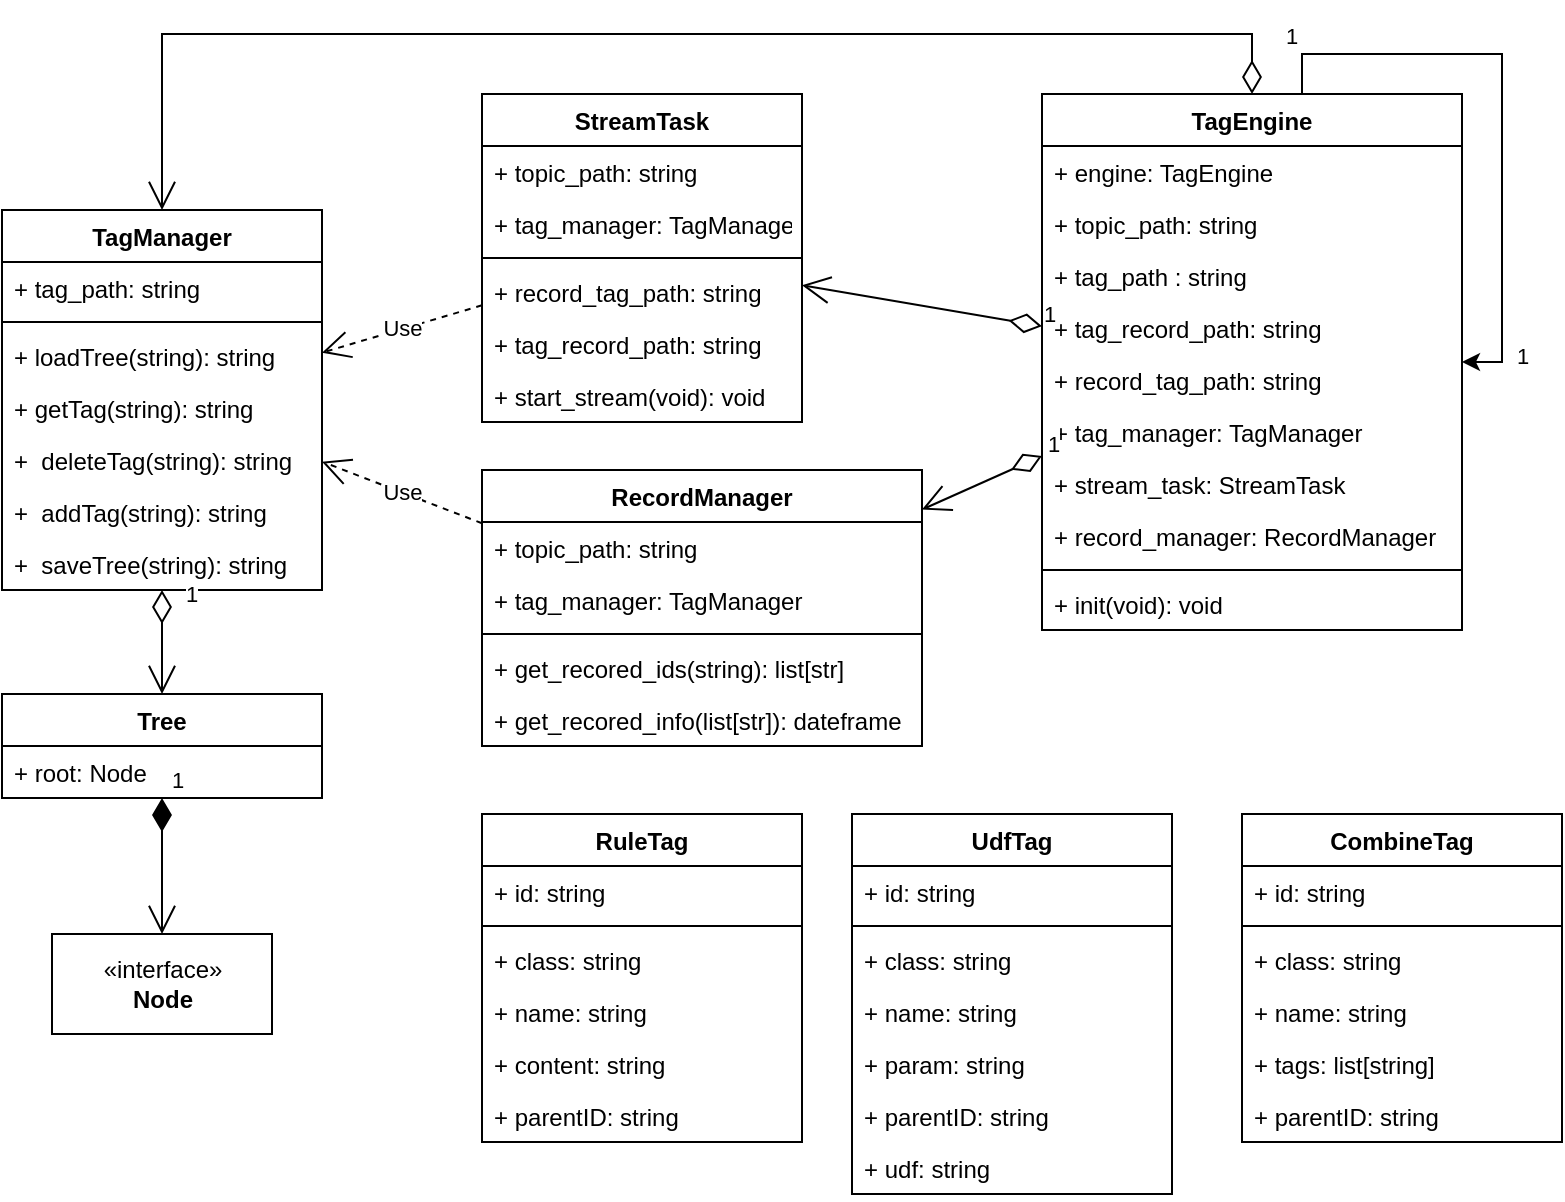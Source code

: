 <mxfile version="17.1.2" type="github">
  <diagram id="ZkYk6UkAZNWi1LQtYEdM" name="第 1 页">
    <mxGraphModel dx="1963" dy="566" grid="1" gridSize="10" guides="1" tooltips="1" connect="1" arrows="1" fold="1" page="1" pageScale="1" pageWidth="850" pageHeight="1100" math="0" shadow="0">
      <root>
        <mxCell id="0" />
        <mxCell id="1" parent="0" />
        <mxCell id="mRMPYlmIEId2TNG7NqqZ-5" value="TagManager" style="swimlane;fontStyle=1;align=center;verticalAlign=top;childLayout=stackLayout;horizontal=1;startSize=26;horizontalStack=0;resizeParent=1;resizeParentMax=0;resizeLast=0;collapsible=1;marginBottom=0;" vertex="1" parent="1">
          <mxGeometry x="-170" y="168" width="160" height="190" as="geometry" />
        </mxCell>
        <mxCell id="mRMPYlmIEId2TNG7NqqZ-6" value="+ tag_path: string" style="text;strokeColor=none;fillColor=none;align=left;verticalAlign=top;spacingLeft=4;spacingRight=4;overflow=hidden;rotatable=0;points=[[0,0.5],[1,0.5]];portConstraint=eastwest;" vertex="1" parent="mRMPYlmIEId2TNG7NqqZ-5">
          <mxGeometry y="26" width="160" height="26" as="geometry" />
        </mxCell>
        <mxCell id="mRMPYlmIEId2TNG7NqqZ-7" value="" style="line;strokeWidth=1;fillColor=none;align=left;verticalAlign=middle;spacingTop=-1;spacingLeft=3;spacingRight=3;rotatable=0;labelPosition=right;points=[];portConstraint=eastwest;" vertex="1" parent="mRMPYlmIEId2TNG7NqqZ-5">
          <mxGeometry y="52" width="160" height="8" as="geometry" />
        </mxCell>
        <mxCell id="mRMPYlmIEId2TNG7NqqZ-8" value="+ loadTree(string): string" style="text;strokeColor=none;fillColor=none;align=left;verticalAlign=top;spacingLeft=4;spacingRight=4;overflow=hidden;rotatable=0;points=[[0,0.5],[1,0.5]];portConstraint=eastwest;" vertex="1" parent="mRMPYlmIEId2TNG7NqqZ-5">
          <mxGeometry y="60" width="160" height="26" as="geometry" />
        </mxCell>
        <mxCell id="mRMPYlmIEId2TNG7NqqZ-59" value="+ getTag(string): string" style="text;strokeColor=none;fillColor=none;align=left;verticalAlign=top;spacingLeft=4;spacingRight=4;overflow=hidden;rotatable=0;points=[[0,0.5],[1,0.5]];portConstraint=eastwest;" vertex="1" parent="mRMPYlmIEId2TNG7NqqZ-5">
          <mxGeometry y="86" width="160" height="26" as="geometry" />
        </mxCell>
        <mxCell id="mRMPYlmIEId2TNG7NqqZ-60" value="+  deleteTag(string): string" style="text;strokeColor=none;fillColor=none;align=left;verticalAlign=top;spacingLeft=4;spacingRight=4;overflow=hidden;rotatable=0;points=[[0,0.5],[1,0.5]];portConstraint=eastwest;" vertex="1" parent="mRMPYlmIEId2TNG7NqqZ-5">
          <mxGeometry y="112" width="160" height="26" as="geometry" />
        </mxCell>
        <mxCell id="mRMPYlmIEId2TNG7NqqZ-61" value="+  addTag(string): string" style="text;strokeColor=none;fillColor=none;align=left;verticalAlign=top;spacingLeft=4;spacingRight=4;overflow=hidden;rotatable=0;points=[[0,0.5],[1,0.5]];portConstraint=eastwest;" vertex="1" parent="mRMPYlmIEId2TNG7NqqZ-5">
          <mxGeometry y="138" width="160" height="26" as="geometry" />
        </mxCell>
        <mxCell id="mRMPYlmIEId2TNG7NqqZ-62" value="+  saveTree(string): string" style="text;strokeColor=none;fillColor=none;align=left;verticalAlign=top;spacingLeft=4;spacingRight=4;overflow=hidden;rotatable=0;points=[[0,0.5],[1,0.5]];portConstraint=eastwest;" vertex="1" parent="mRMPYlmIEId2TNG7NqqZ-5">
          <mxGeometry y="164" width="160" height="26" as="geometry" />
        </mxCell>
        <mxCell id="mRMPYlmIEId2TNG7NqqZ-9" value="TagEngine" style="swimlane;fontStyle=1;align=center;verticalAlign=top;childLayout=stackLayout;horizontal=1;startSize=26;horizontalStack=0;resizeParent=1;resizeParentMax=0;resizeLast=0;collapsible=1;marginBottom=0;" vertex="1" parent="1">
          <mxGeometry x="350" y="110" width="210" height="268" as="geometry" />
        </mxCell>
        <mxCell id="mRMPYlmIEId2TNG7NqqZ-10" value="+ engine: TagEngine" style="text;strokeColor=none;fillColor=none;align=left;verticalAlign=top;spacingLeft=4;spacingRight=4;overflow=hidden;rotatable=0;points=[[0,0.5],[1,0.5]];portConstraint=eastwest;" vertex="1" parent="mRMPYlmIEId2TNG7NqqZ-9">
          <mxGeometry y="26" width="210" height="26" as="geometry" />
        </mxCell>
        <mxCell id="mRMPYlmIEId2TNG7NqqZ-12" value="+ topic_path: string" style="text;strokeColor=none;fillColor=none;align=left;verticalAlign=top;spacingLeft=4;spacingRight=4;overflow=hidden;rotatable=0;points=[[0,0.5],[1,0.5]];portConstraint=eastwest;" vertex="1" parent="mRMPYlmIEId2TNG7NqqZ-9">
          <mxGeometry y="52" width="210" height="26" as="geometry" />
        </mxCell>
        <mxCell id="mRMPYlmIEId2TNG7NqqZ-40" value="+ tag_path : string" style="text;strokeColor=none;fillColor=none;align=left;verticalAlign=top;spacingLeft=4;spacingRight=4;overflow=hidden;rotatable=0;points=[[0,0.5],[1,0.5]];portConstraint=eastwest;" vertex="1" parent="mRMPYlmIEId2TNG7NqqZ-9">
          <mxGeometry y="78" width="210" height="26" as="geometry" />
        </mxCell>
        <mxCell id="mRMPYlmIEId2TNG7NqqZ-41" value="+ tag_record_path: string" style="text;strokeColor=none;fillColor=none;align=left;verticalAlign=top;spacingLeft=4;spacingRight=4;overflow=hidden;rotatable=0;points=[[0,0.5],[1,0.5]];portConstraint=eastwest;" vertex="1" parent="mRMPYlmIEId2TNG7NqqZ-9">
          <mxGeometry y="104" width="210" height="26" as="geometry" />
        </mxCell>
        <mxCell id="mRMPYlmIEId2TNG7NqqZ-42" value="+ record_tag_path: string" style="text;strokeColor=none;fillColor=none;align=left;verticalAlign=top;spacingLeft=4;spacingRight=4;overflow=hidden;rotatable=0;points=[[0,0.5],[1,0.5]];portConstraint=eastwest;" vertex="1" parent="mRMPYlmIEId2TNG7NqqZ-9">
          <mxGeometry y="130" width="210" height="26" as="geometry" />
        </mxCell>
        <mxCell id="mRMPYlmIEId2TNG7NqqZ-67" value="+ tag_manager: TagManager" style="text;strokeColor=none;fillColor=none;align=left;verticalAlign=top;spacingLeft=4;spacingRight=4;overflow=hidden;rotatable=0;points=[[0,0.5],[1,0.5]];portConstraint=eastwest;" vertex="1" parent="mRMPYlmIEId2TNG7NqqZ-9">
          <mxGeometry y="156" width="210" height="26" as="geometry" />
        </mxCell>
        <mxCell id="mRMPYlmIEId2TNG7NqqZ-68" value="+ stream_task: StreamTask" style="text;strokeColor=none;fillColor=none;align=left;verticalAlign=top;spacingLeft=4;spacingRight=4;overflow=hidden;rotatable=0;points=[[0,0.5],[1,0.5]];portConstraint=eastwest;" vertex="1" parent="mRMPYlmIEId2TNG7NqqZ-9">
          <mxGeometry y="182" width="210" height="26" as="geometry" />
        </mxCell>
        <mxCell id="mRMPYlmIEId2TNG7NqqZ-69" value="+ record_manager: RecordManager" style="text;strokeColor=none;fillColor=none;align=left;verticalAlign=top;spacingLeft=4;spacingRight=4;overflow=hidden;rotatable=0;points=[[0,0.5],[1,0.5]];portConstraint=eastwest;" vertex="1" parent="mRMPYlmIEId2TNG7NqqZ-9">
          <mxGeometry y="208" width="210" height="26" as="geometry" />
        </mxCell>
        <mxCell id="mRMPYlmIEId2TNG7NqqZ-11" value="" style="line;strokeWidth=1;fillColor=none;align=left;verticalAlign=middle;spacingTop=-1;spacingLeft=3;spacingRight=3;rotatable=0;labelPosition=right;points=[];portConstraint=eastwest;" vertex="1" parent="mRMPYlmIEId2TNG7NqqZ-9">
          <mxGeometry y="234" width="210" height="8" as="geometry" />
        </mxCell>
        <mxCell id="mRMPYlmIEId2TNG7NqqZ-70" value="+ init(void): void" style="text;strokeColor=none;fillColor=none;align=left;verticalAlign=top;spacingLeft=4;spacingRight=4;overflow=hidden;rotatable=0;points=[[0,0.5],[1,0.5]];portConstraint=eastwest;" vertex="1" parent="mRMPYlmIEId2TNG7NqqZ-9">
          <mxGeometry y="242" width="210" height="26" as="geometry" />
        </mxCell>
        <mxCell id="mRMPYlmIEId2TNG7NqqZ-13" value="RuleTag" style="swimlane;fontStyle=1;align=center;verticalAlign=top;childLayout=stackLayout;horizontal=1;startSize=26;horizontalStack=0;resizeParent=1;resizeParentMax=0;resizeLast=0;collapsible=1;marginBottom=0;" vertex="1" parent="1">
          <mxGeometry x="70" y="470" width="160" height="164" as="geometry" />
        </mxCell>
        <mxCell id="mRMPYlmIEId2TNG7NqqZ-14" value="+ id: string" style="text;strokeColor=none;fillColor=none;align=left;verticalAlign=top;spacingLeft=4;spacingRight=4;overflow=hidden;rotatable=0;points=[[0,0.5],[1,0.5]];portConstraint=eastwest;" vertex="1" parent="mRMPYlmIEId2TNG7NqqZ-13">
          <mxGeometry y="26" width="160" height="26" as="geometry" />
        </mxCell>
        <mxCell id="mRMPYlmIEId2TNG7NqqZ-15" value="" style="line;strokeWidth=1;fillColor=none;align=left;verticalAlign=middle;spacingTop=-1;spacingLeft=3;spacingRight=3;rotatable=0;labelPosition=right;points=[];portConstraint=eastwest;" vertex="1" parent="mRMPYlmIEId2TNG7NqqZ-13">
          <mxGeometry y="52" width="160" height="8" as="geometry" />
        </mxCell>
        <mxCell id="mRMPYlmIEId2TNG7NqqZ-16" value="+ class: string" style="text;strokeColor=none;fillColor=none;align=left;verticalAlign=top;spacingLeft=4;spacingRight=4;overflow=hidden;rotatable=0;points=[[0,0.5],[1,0.5]];portConstraint=eastwest;" vertex="1" parent="mRMPYlmIEId2TNG7NqqZ-13">
          <mxGeometry y="60" width="160" height="26" as="geometry" />
        </mxCell>
        <mxCell id="mRMPYlmIEId2TNG7NqqZ-71" value="+ name: string" style="text;strokeColor=none;fillColor=none;align=left;verticalAlign=top;spacingLeft=4;spacingRight=4;overflow=hidden;rotatable=0;points=[[0,0.5],[1,0.5]];portConstraint=eastwest;" vertex="1" parent="mRMPYlmIEId2TNG7NqqZ-13">
          <mxGeometry y="86" width="160" height="26" as="geometry" />
        </mxCell>
        <mxCell id="mRMPYlmIEId2TNG7NqqZ-72" value="+ content: string" style="text;strokeColor=none;fillColor=none;align=left;verticalAlign=top;spacingLeft=4;spacingRight=4;overflow=hidden;rotatable=0;points=[[0,0.5],[1,0.5]];portConstraint=eastwest;" vertex="1" parent="mRMPYlmIEId2TNG7NqqZ-13">
          <mxGeometry y="112" width="160" height="26" as="geometry" />
        </mxCell>
        <mxCell id="mRMPYlmIEId2TNG7NqqZ-73" value="+ parentID: string" style="text;strokeColor=none;fillColor=none;align=left;verticalAlign=top;spacingLeft=4;spacingRight=4;overflow=hidden;rotatable=0;points=[[0,0.5],[1,0.5]];portConstraint=eastwest;" vertex="1" parent="mRMPYlmIEId2TNG7NqqZ-13">
          <mxGeometry y="138" width="160" height="26" as="geometry" />
        </mxCell>
        <mxCell id="mRMPYlmIEId2TNG7NqqZ-25" value="StreamTask" style="swimlane;fontStyle=1;align=center;verticalAlign=top;childLayout=stackLayout;horizontal=1;startSize=26;horizontalStack=0;resizeParent=1;resizeParentMax=0;resizeLast=0;collapsible=1;marginBottom=0;" vertex="1" parent="1">
          <mxGeometry x="70" y="110" width="160" height="164" as="geometry" />
        </mxCell>
        <mxCell id="mRMPYlmIEId2TNG7NqqZ-26" value="+ topic_path: string" style="text;strokeColor=none;fillColor=none;align=left;verticalAlign=top;spacingLeft=4;spacingRight=4;overflow=hidden;rotatable=0;points=[[0,0.5],[1,0.5]];portConstraint=eastwest;" vertex="1" parent="mRMPYlmIEId2TNG7NqqZ-25">
          <mxGeometry y="26" width="160" height="26" as="geometry" />
        </mxCell>
        <mxCell id="mRMPYlmIEId2TNG7NqqZ-95" value="+ tag_manager: TagManager" style="text;strokeColor=none;fillColor=none;align=left;verticalAlign=top;spacingLeft=4;spacingRight=4;overflow=hidden;rotatable=0;points=[[0,0.5],[1,0.5]];portConstraint=eastwest;" vertex="1" parent="mRMPYlmIEId2TNG7NqqZ-25">
          <mxGeometry y="52" width="160" height="26" as="geometry" />
        </mxCell>
        <mxCell id="mRMPYlmIEId2TNG7NqqZ-27" value="" style="line;strokeWidth=1;fillColor=none;align=left;verticalAlign=middle;spacingTop=-1;spacingLeft=3;spacingRight=3;rotatable=0;labelPosition=right;points=[];portConstraint=eastwest;" vertex="1" parent="mRMPYlmIEId2TNG7NqqZ-25">
          <mxGeometry y="78" width="160" height="8" as="geometry" />
        </mxCell>
        <mxCell id="mRMPYlmIEId2TNG7NqqZ-28" value="+ record_tag_path: string" style="text;strokeColor=none;fillColor=none;align=left;verticalAlign=top;spacingLeft=4;spacingRight=4;overflow=hidden;rotatable=0;points=[[0,0.5],[1,0.5]];portConstraint=eastwest;" vertex="1" parent="mRMPYlmIEId2TNG7NqqZ-25">
          <mxGeometry y="86" width="160" height="26" as="geometry" />
        </mxCell>
        <mxCell id="mRMPYlmIEId2TNG7NqqZ-91" value="+ tag_record_path: string" style="text;strokeColor=none;fillColor=none;align=left;verticalAlign=top;spacingLeft=4;spacingRight=4;overflow=hidden;rotatable=0;points=[[0,0.5],[1,0.5]];portConstraint=eastwest;" vertex="1" parent="mRMPYlmIEId2TNG7NqqZ-25">
          <mxGeometry y="112" width="160" height="26" as="geometry" />
        </mxCell>
        <mxCell id="mRMPYlmIEId2TNG7NqqZ-92" value="+ start_stream(void): void" style="text;strokeColor=none;fillColor=none;align=left;verticalAlign=top;spacingLeft=4;spacingRight=4;overflow=hidden;rotatable=0;points=[[0,0.5],[1,0.5]];portConstraint=eastwest;" vertex="1" parent="mRMPYlmIEId2TNG7NqqZ-25">
          <mxGeometry y="138" width="160" height="26" as="geometry" />
        </mxCell>
        <mxCell id="mRMPYlmIEId2TNG7NqqZ-29" value="RecordManager" style="swimlane;fontStyle=1;align=center;verticalAlign=top;childLayout=stackLayout;horizontal=1;startSize=26;horizontalStack=0;resizeParent=1;resizeParentMax=0;resizeLast=0;collapsible=1;marginBottom=0;" vertex="1" parent="1">
          <mxGeometry x="70" y="298" width="220" height="138" as="geometry" />
        </mxCell>
        <mxCell id="mRMPYlmIEId2TNG7NqqZ-30" value="+ topic_path: string" style="text;strokeColor=none;fillColor=none;align=left;verticalAlign=top;spacingLeft=4;spacingRight=4;overflow=hidden;rotatable=0;points=[[0,0.5],[1,0.5]];portConstraint=eastwest;" vertex="1" parent="mRMPYlmIEId2TNG7NqqZ-29">
          <mxGeometry y="26" width="220" height="26" as="geometry" />
        </mxCell>
        <mxCell id="mRMPYlmIEId2TNG7NqqZ-96" value="+ tag_manager: TagManager" style="text;strokeColor=none;fillColor=none;align=left;verticalAlign=top;spacingLeft=4;spacingRight=4;overflow=hidden;rotatable=0;points=[[0,0.5],[1,0.5]];portConstraint=eastwest;" vertex="1" parent="mRMPYlmIEId2TNG7NqqZ-29">
          <mxGeometry y="52" width="220" height="26" as="geometry" />
        </mxCell>
        <mxCell id="mRMPYlmIEId2TNG7NqqZ-31" value="" style="line;strokeWidth=1;fillColor=none;align=left;verticalAlign=middle;spacingTop=-1;spacingLeft=3;spacingRight=3;rotatable=0;labelPosition=right;points=[];portConstraint=eastwest;" vertex="1" parent="mRMPYlmIEId2TNG7NqqZ-29">
          <mxGeometry y="78" width="220" height="8" as="geometry" />
        </mxCell>
        <mxCell id="mRMPYlmIEId2TNG7NqqZ-32" value="+ get_recored_ids(string): list[str]" style="text;strokeColor=none;fillColor=none;align=left;verticalAlign=top;spacingLeft=4;spacingRight=4;overflow=hidden;rotatable=0;points=[[0,0.5],[1,0.5]];portConstraint=eastwest;" vertex="1" parent="mRMPYlmIEId2TNG7NqqZ-29">
          <mxGeometry y="86" width="220" height="26" as="geometry" />
        </mxCell>
        <mxCell id="mRMPYlmIEId2TNG7NqqZ-93" value="+ get_recored_info(list[str]): dateframe" style="text;strokeColor=none;fillColor=none;align=left;verticalAlign=top;spacingLeft=4;spacingRight=4;overflow=hidden;rotatable=0;points=[[0,0.5],[1,0.5]];portConstraint=eastwest;" vertex="1" parent="mRMPYlmIEId2TNG7NqqZ-29">
          <mxGeometry y="112" width="220" height="26" as="geometry" />
        </mxCell>
        <mxCell id="mRMPYlmIEId2TNG7NqqZ-48" value="Tree" style="swimlane;fontStyle=1;align=center;verticalAlign=top;childLayout=stackLayout;horizontal=1;startSize=26;horizontalStack=0;resizeParent=1;resizeParentMax=0;resizeLast=0;collapsible=1;marginBottom=0;" vertex="1" parent="1">
          <mxGeometry x="-170" y="410" width="160" height="52" as="geometry" />
        </mxCell>
        <mxCell id="mRMPYlmIEId2TNG7NqqZ-49" value="+ root: Node" style="text;strokeColor=none;fillColor=none;align=left;verticalAlign=top;spacingLeft=4;spacingRight=4;overflow=hidden;rotatable=0;points=[[0,0.5],[1,0.5]];portConstraint=eastwest;" vertex="1" parent="mRMPYlmIEId2TNG7NqqZ-48">
          <mxGeometry y="26" width="160" height="26" as="geometry" />
        </mxCell>
        <mxCell id="mRMPYlmIEId2TNG7NqqZ-53" value="«interface»&lt;br&gt;&lt;b&gt;Node&lt;/b&gt;" style="html=1;" vertex="1" parent="1">
          <mxGeometry x="-145" y="530" width="110" height="50" as="geometry" />
        </mxCell>
        <mxCell id="mRMPYlmIEId2TNG7NqqZ-63" value="1" style="endArrow=open;html=1;endSize=12;startArrow=diamondThin;startSize=14;startFill=0;edgeStyle=orthogonalEdgeStyle;align=left;verticalAlign=bottom;rounded=0;" edge="1" parent="1" source="mRMPYlmIEId2TNG7NqqZ-5" target="mRMPYlmIEId2TNG7NqqZ-48">
          <mxGeometry x="-0.6" y="10" relative="1" as="geometry">
            <mxPoint x="-70" y="500" as="sourcePoint" />
            <mxPoint x="90" y="500" as="targetPoint" />
            <mxPoint as="offset" />
          </mxGeometry>
        </mxCell>
        <mxCell id="mRMPYlmIEId2TNG7NqqZ-64" value="1" style="endArrow=open;html=1;endSize=12;startArrow=diamondThin;startSize=14;startFill=1;edgeStyle=orthogonalEdgeStyle;align=left;verticalAlign=bottom;rounded=0;" edge="1" parent="1" source="mRMPYlmIEId2TNG7NqqZ-48" target="mRMPYlmIEId2TNG7NqqZ-53">
          <mxGeometry x="-1" y="3" relative="1" as="geometry">
            <mxPoint x="-100" y="371" as="sourcePoint" />
            <mxPoint x="60" y="371" as="targetPoint" />
          </mxGeometry>
        </mxCell>
        <mxCell id="mRMPYlmIEId2TNG7NqqZ-75" value="UdfTag" style="swimlane;fontStyle=1;align=center;verticalAlign=top;childLayout=stackLayout;horizontal=1;startSize=26;horizontalStack=0;resizeParent=1;resizeParentMax=0;resizeLast=0;collapsible=1;marginBottom=0;" vertex="1" parent="1">
          <mxGeometry x="255" y="470" width="160" height="190" as="geometry" />
        </mxCell>
        <mxCell id="mRMPYlmIEId2TNG7NqqZ-76" value="+ id: string" style="text;strokeColor=none;fillColor=none;align=left;verticalAlign=top;spacingLeft=4;spacingRight=4;overflow=hidden;rotatable=0;points=[[0,0.5],[1,0.5]];portConstraint=eastwest;" vertex="1" parent="mRMPYlmIEId2TNG7NqqZ-75">
          <mxGeometry y="26" width="160" height="26" as="geometry" />
        </mxCell>
        <mxCell id="mRMPYlmIEId2TNG7NqqZ-77" value="" style="line;strokeWidth=1;fillColor=none;align=left;verticalAlign=middle;spacingTop=-1;spacingLeft=3;spacingRight=3;rotatable=0;labelPosition=right;points=[];portConstraint=eastwest;" vertex="1" parent="mRMPYlmIEId2TNG7NqqZ-75">
          <mxGeometry y="52" width="160" height="8" as="geometry" />
        </mxCell>
        <mxCell id="mRMPYlmIEId2TNG7NqqZ-78" value="+ class: string" style="text;strokeColor=none;fillColor=none;align=left;verticalAlign=top;spacingLeft=4;spacingRight=4;overflow=hidden;rotatable=0;points=[[0,0.5],[1,0.5]];portConstraint=eastwest;" vertex="1" parent="mRMPYlmIEId2TNG7NqqZ-75">
          <mxGeometry y="60" width="160" height="26" as="geometry" />
        </mxCell>
        <mxCell id="mRMPYlmIEId2TNG7NqqZ-79" value="+ name: string" style="text;strokeColor=none;fillColor=none;align=left;verticalAlign=top;spacingLeft=4;spacingRight=4;overflow=hidden;rotatable=0;points=[[0,0.5],[1,0.5]];portConstraint=eastwest;" vertex="1" parent="mRMPYlmIEId2TNG7NqqZ-75">
          <mxGeometry y="86" width="160" height="26" as="geometry" />
        </mxCell>
        <mxCell id="mRMPYlmIEId2TNG7NqqZ-80" value="+ param: string" style="text;strokeColor=none;fillColor=none;align=left;verticalAlign=top;spacingLeft=4;spacingRight=4;overflow=hidden;rotatable=0;points=[[0,0.5],[1,0.5]];portConstraint=eastwest;" vertex="1" parent="mRMPYlmIEId2TNG7NqqZ-75">
          <mxGeometry y="112" width="160" height="26" as="geometry" />
        </mxCell>
        <mxCell id="mRMPYlmIEId2TNG7NqqZ-81" value="+ parentID: string" style="text;strokeColor=none;fillColor=none;align=left;verticalAlign=top;spacingLeft=4;spacingRight=4;overflow=hidden;rotatable=0;points=[[0,0.5],[1,0.5]];portConstraint=eastwest;" vertex="1" parent="mRMPYlmIEId2TNG7NqqZ-75">
          <mxGeometry y="138" width="160" height="26" as="geometry" />
        </mxCell>
        <mxCell id="mRMPYlmIEId2TNG7NqqZ-90" value="+ udf: string" style="text;strokeColor=none;fillColor=none;align=left;verticalAlign=top;spacingLeft=4;spacingRight=4;overflow=hidden;rotatable=0;points=[[0,0.5],[1,0.5]];portConstraint=eastwest;" vertex="1" parent="mRMPYlmIEId2TNG7NqqZ-75">
          <mxGeometry y="164" width="160" height="26" as="geometry" />
        </mxCell>
        <mxCell id="mRMPYlmIEId2TNG7NqqZ-83" value="CombineTag" style="swimlane;fontStyle=1;align=center;verticalAlign=top;childLayout=stackLayout;horizontal=1;startSize=26;horizontalStack=0;resizeParent=1;resizeParentMax=0;resizeLast=0;collapsible=1;marginBottom=0;" vertex="1" parent="1">
          <mxGeometry x="450" y="470" width="160" height="164" as="geometry" />
        </mxCell>
        <mxCell id="mRMPYlmIEId2TNG7NqqZ-84" value="+ id: string" style="text;strokeColor=none;fillColor=none;align=left;verticalAlign=top;spacingLeft=4;spacingRight=4;overflow=hidden;rotatable=0;points=[[0,0.5],[1,0.5]];portConstraint=eastwest;" vertex="1" parent="mRMPYlmIEId2TNG7NqqZ-83">
          <mxGeometry y="26" width="160" height="26" as="geometry" />
        </mxCell>
        <mxCell id="mRMPYlmIEId2TNG7NqqZ-85" value="" style="line;strokeWidth=1;fillColor=none;align=left;verticalAlign=middle;spacingTop=-1;spacingLeft=3;spacingRight=3;rotatable=0;labelPosition=right;points=[];portConstraint=eastwest;" vertex="1" parent="mRMPYlmIEId2TNG7NqqZ-83">
          <mxGeometry y="52" width="160" height="8" as="geometry" />
        </mxCell>
        <mxCell id="mRMPYlmIEId2TNG7NqqZ-86" value="+ class: string" style="text;strokeColor=none;fillColor=none;align=left;verticalAlign=top;spacingLeft=4;spacingRight=4;overflow=hidden;rotatable=0;points=[[0,0.5],[1,0.5]];portConstraint=eastwest;" vertex="1" parent="mRMPYlmIEId2TNG7NqqZ-83">
          <mxGeometry y="60" width="160" height="26" as="geometry" />
        </mxCell>
        <mxCell id="mRMPYlmIEId2TNG7NqqZ-87" value="+ name: string" style="text;strokeColor=none;fillColor=none;align=left;verticalAlign=top;spacingLeft=4;spacingRight=4;overflow=hidden;rotatable=0;points=[[0,0.5],[1,0.5]];portConstraint=eastwest;" vertex="1" parent="mRMPYlmIEId2TNG7NqqZ-83">
          <mxGeometry y="86" width="160" height="26" as="geometry" />
        </mxCell>
        <mxCell id="mRMPYlmIEId2TNG7NqqZ-88" value="+ tags: list[string]" style="text;strokeColor=none;fillColor=none;align=left;verticalAlign=top;spacingLeft=4;spacingRight=4;overflow=hidden;rotatable=0;points=[[0,0.5],[1,0.5]];portConstraint=eastwest;" vertex="1" parent="mRMPYlmIEId2TNG7NqqZ-83">
          <mxGeometry y="112" width="160" height="26" as="geometry" />
        </mxCell>
        <mxCell id="mRMPYlmIEId2TNG7NqqZ-89" value="+ parentID: string" style="text;strokeColor=none;fillColor=none;align=left;verticalAlign=top;spacingLeft=4;spacingRight=4;overflow=hidden;rotatable=0;points=[[0,0.5],[1,0.5]];portConstraint=eastwest;" vertex="1" parent="mRMPYlmIEId2TNG7NqqZ-83">
          <mxGeometry y="138" width="160" height="26" as="geometry" />
        </mxCell>
        <mxCell id="mRMPYlmIEId2TNG7NqqZ-97" value="Use" style="endArrow=open;endSize=12;dashed=1;html=1;rounded=0;" edge="1" parent="1" source="mRMPYlmIEId2TNG7NqqZ-25" target="mRMPYlmIEId2TNG7NqqZ-5">
          <mxGeometry width="160" relative="1" as="geometry">
            <mxPoint x="250" y="280" as="sourcePoint" />
            <mxPoint x="410" y="280" as="targetPoint" />
          </mxGeometry>
        </mxCell>
        <mxCell id="mRMPYlmIEId2TNG7NqqZ-98" value="Use" style="endArrow=open;endSize=12;dashed=1;html=1;rounded=0;" edge="1" parent="1" source="mRMPYlmIEId2TNG7NqqZ-29" target="mRMPYlmIEId2TNG7NqqZ-5">
          <mxGeometry width="160" relative="1" as="geometry">
            <mxPoint x="250" y="280" as="sourcePoint" />
            <mxPoint x="410" y="280" as="targetPoint" />
          </mxGeometry>
        </mxCell>
        <mxCell id="mRMPYlmIEId2TNG7NqqZ-99" value="1" style="endArrow=open;html=1;endSize=12;startArrow=diamondThin;startSize=14;startFill=0;align=left;verticalAlign=bottom;rounded=0;" edge="1" parent="1" source="mRMPYlmIEId2TNG7NqqZ-9" target="mRMPYlmIEId2TNG7NqqZ-25">
          <mxGeometry x="-1" y="3" relative="1" as="geometry">
            <mxPoint x="150" y="60" as="sourcePoint" />
            <mxPoint x="310" y="60" as="targetPoint" />
          </mxGeometry>
        </mxCell>
        <mxCell id="mRMPYlmIEId2TNG7NqqZ-100" value="1" style="endArrow=open;html=1;endSize=12;startArrow=diamondThin;startSize=14;startFill=0;align=left;verticalAlign=bottom;rounded=0;" edge="1" parent="1" source="mRMPYlmIEId2TNG7NqqZ-9" target="mRMPYlmIEId2TNG7NqqZ-29">
          <mxGeometry x="-1" y="3" relative="1" as="geometry">
            <mxPoint x="360" y="236.098" as="sourcePoint" />
            <mxPoint x="240" y="215.639" as="targetPoint" />
          </mxGeometry>
        </mxCell>
        <mxCell id="mRMPYlmIEId2TNG7NqqZ-101" value="1" style="endArrow=open;html=1;endSize=12;startArrow=diamondThin;startSize=14;startFill=0;align=left;verticalAlign=bottom;rounded=0;edgeStyle=orthogonalEdgeStyle;" edge="1" parent="1" source="mRMPYlmIEId2TNG7NqqZ-9" target="mRMPYlmIEId2TNG7NqqZ-5">
          <mxGeometry x="-0.94" y="-15" relative="1" as="geometry">
            <mxPoint x="290" y="80.458" as="sourcePoint" />
            <mxPoint x="170" y="59.999" as="targetPoint" />
            <Array as="points">
              <mxPoint x="455" y="80" />
              <mxPoint x="-90" y="80" />
            </Array>
            <mxPoint as="offset" />
          </mxGeometry>
        </mxCell>
        <mxCell id="mRMPYlmIEId2TNG7NqqZ-102" style="edgeStyle=orthogonalEdgeStyle;rounded=0;orthogonalLoop=1;jettySize=auto;html=1;entryX=1;entryY=0.5;entryDx=0;entryDy=0;" edge="1" parent="1" source="mRMPYlmIEId2TNG7NqqZ-9" target="mRMPYlmIEId2TNG7NqqZ-9">
          <mxGeometry relative="1" as="geometry">
            <Array as="points">
              <mxPoint x="480" y="90" />
              <mxPoint x="580" y="90" />
              <mxPoint x="580" y="244" />
            </Array>
          </mxGeometry>
        </mxCell>
        <mxCell id="mRMPYlmIEId2TNG7NqqZ-103" value="1" style="edgeLabel;html=1;align=center;verticalAlign=middle;resizable=0;points=[];" vertex="1" connectable="0" parent="mRMPYlmIEId2TNG7NqqZ-102">
          <mxGeometry x="0.755" y="2" relative="1" as="geometry">
            <mxPoint x="8" y="13" as="offset" />
          </mxGeometry>
        </mxCell>
      </root>
    </mxGraphModel>
  </diagram>
</mxfile>
